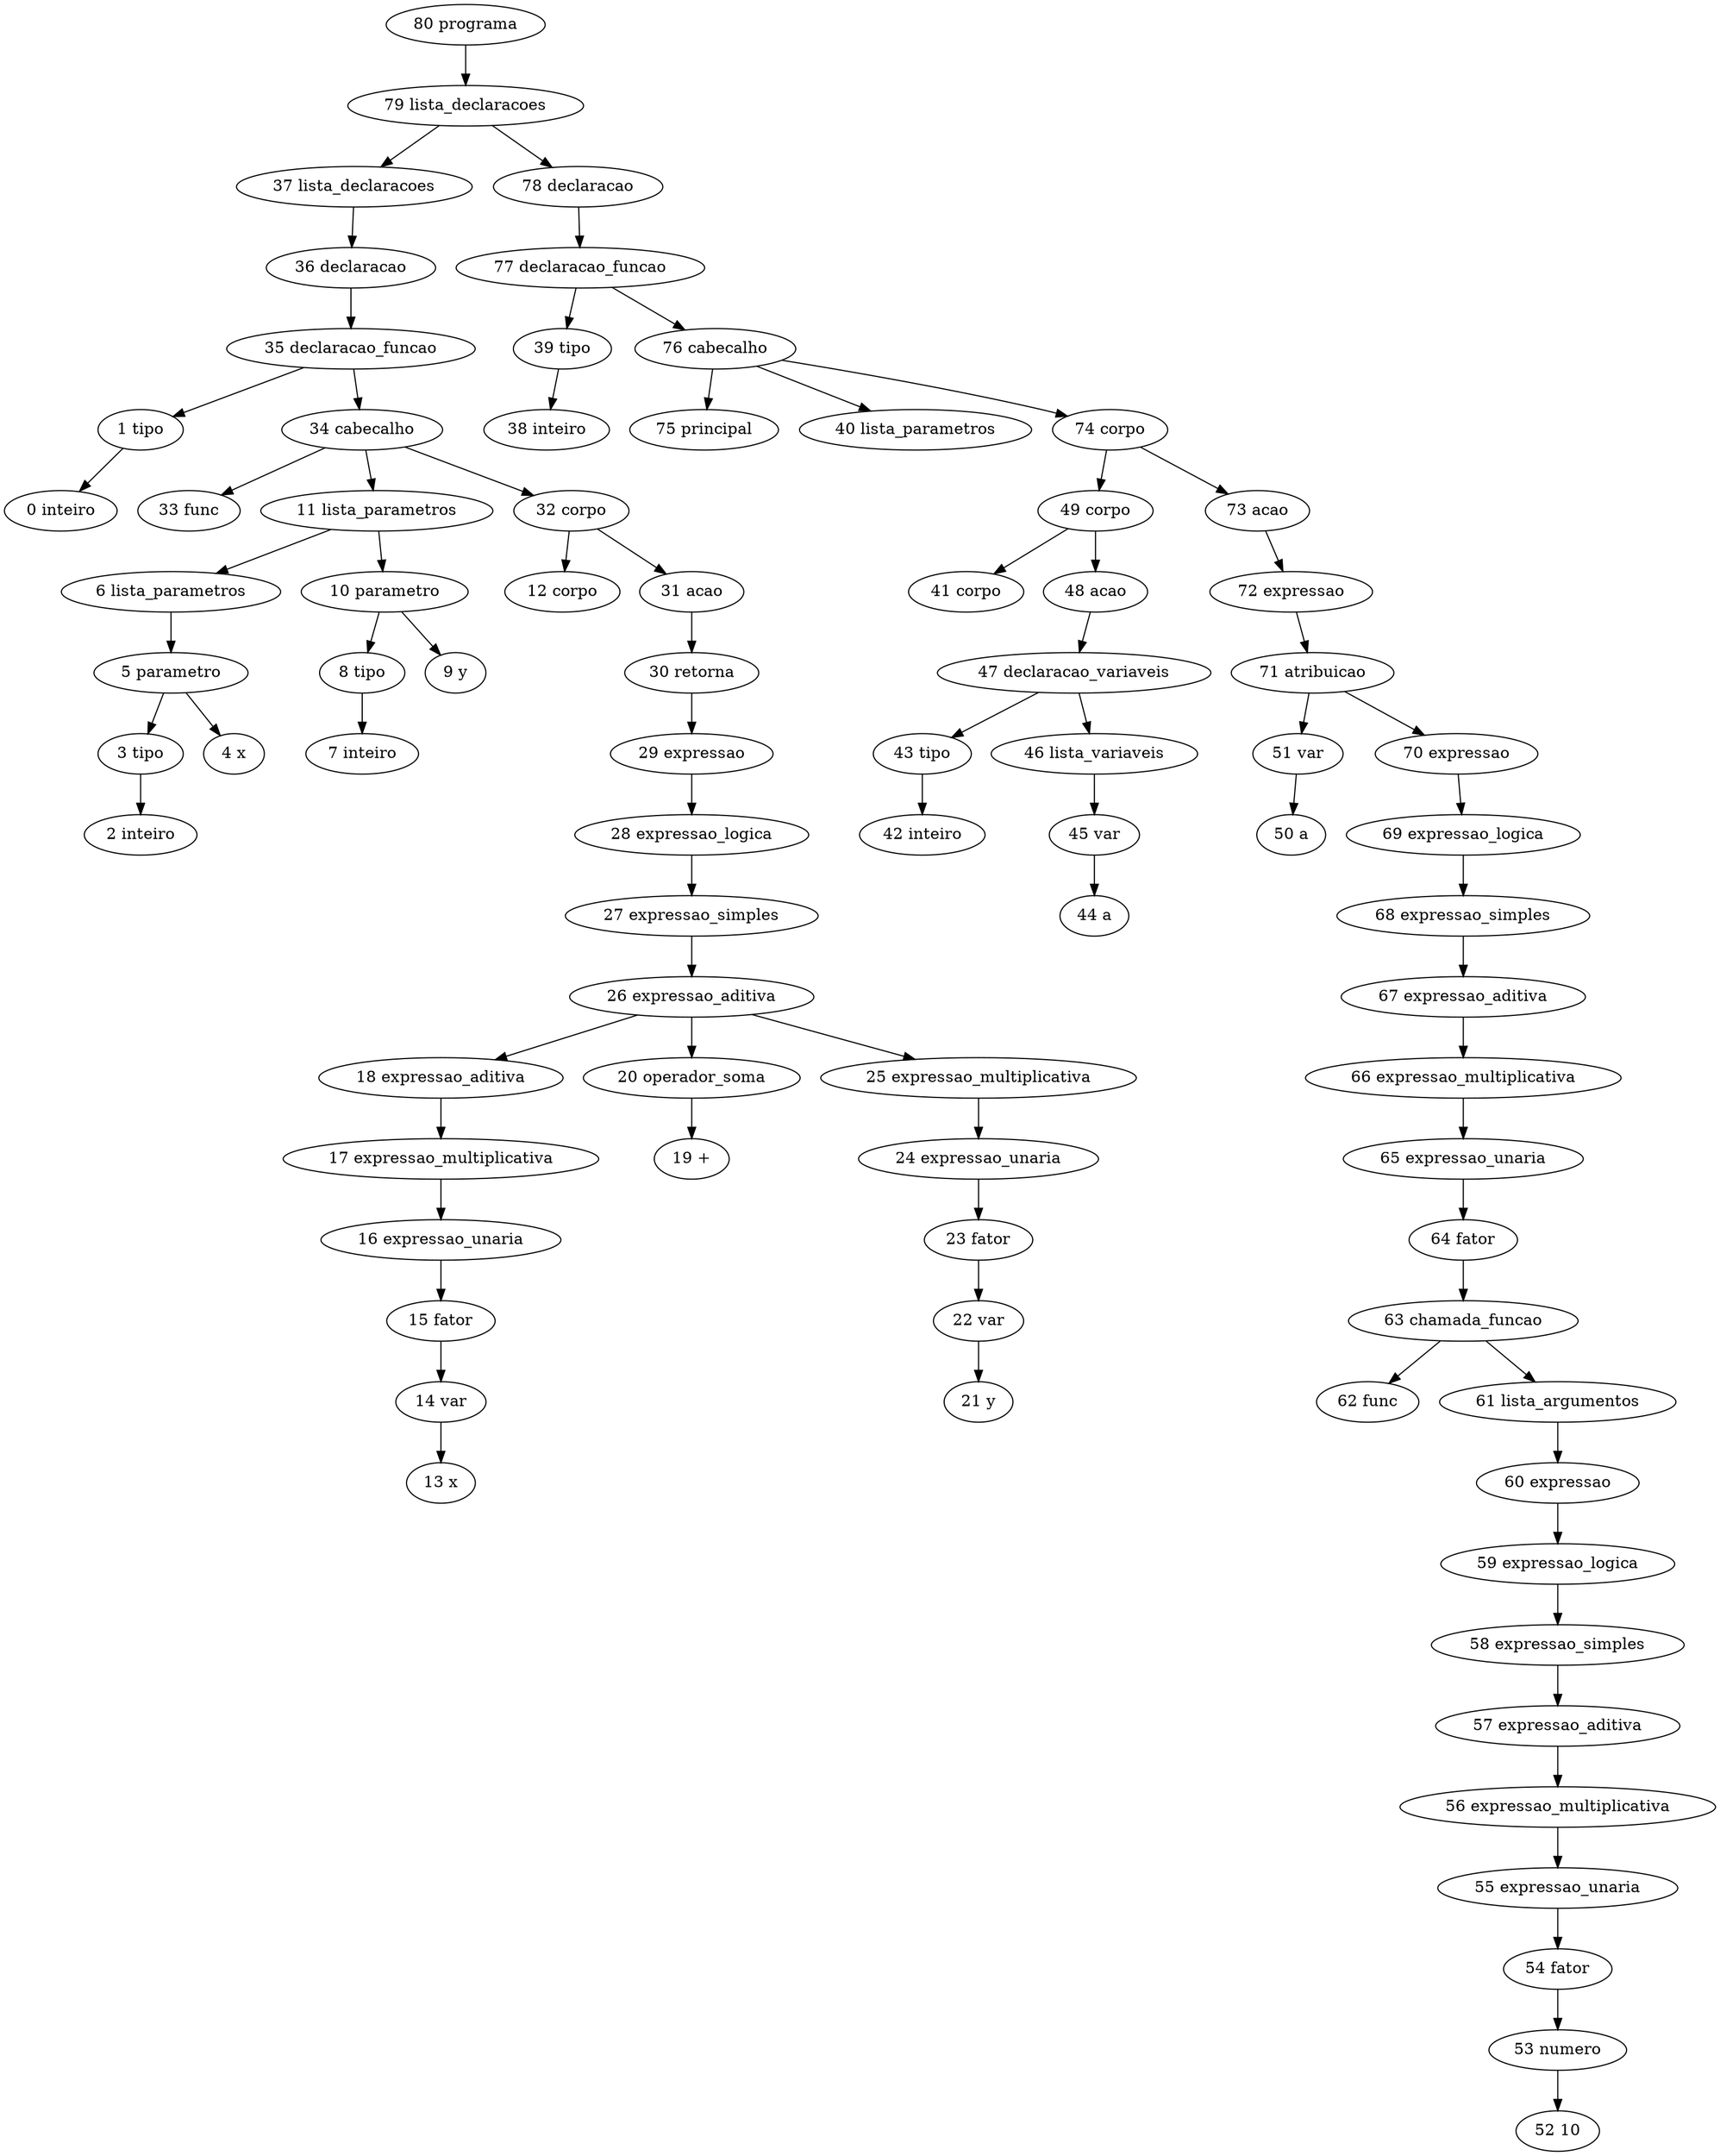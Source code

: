 // Análise sintática
digraph {
	"80 programa"
	"79 lista_declaracoes"
	"80 programa" -> "79 lista_declaracoes"
	"37 lista_declaracoes"
	"79 lista_declaracoes" -> "37 lista_declaracoes"
	"36 declaracao"
	"37 lista_declaracoes" -> "36 declaracao"
	"35 declaracao_funcao"
	"36 declaracao" -> "35 declaracao_funcao"
	"1 tipo"
	"35 declaracao_funcao" -> "1 tipo"
	"0 inteiro"
	"1 tipo" -> "0 inteiro"
	"34 cabecalho"
	"35 declaracao_funcao" -> "34 cabecalho"
	"33 func"
	"34 cabecalho" -> "33 func"
	"11 lista_parametros"
	"34 cabecalho" -> "11 lista_parametros"
	"6 lista_parametros"
	"11 lista_parametros" -> "6 lista_parametros"
	"5 parametro"
	"6 lista_parametros" -> "5 parametro"
	"3 tipo"
	"5 parametro" -> "3 tipo"
	"2 inteiro"
	"3 tipo" -> "2 inteiro"
	"4 x"
	"5 parametro" -> "4 x"
	"10 parametro"
	"11 lista_parametros" -> "10 parametro"
	"8 tipo"
	"10 parametro" -> "8 tipo"
	"7 inteiro"
	"8 tipo" -> "7 inteiro"
	"9 y"
	"10 parametro" -> "9 y"
	"32 corpo"
	"34 cabecalho" -> "32 corpo"
	"12 corpo"
	"32 corpo" -> "12 corpo"
	"31 acao"
	"32 corpo" -> "31 acao"
	"30 retorna"
	"31 acao" -> "30 retorna"
	"29 expressao"
	"30 retorna" -> "29 expressao"
	"28 expressao_logica"
	"29 expressao" -> "28 expressao_logica"
	"27 expressao_simples"
	"28 expressao_logica" -> "27 expressao_simples"
	"26 expressao_aditiva"
	"27 expressao_simples" -> "26 expressao_aditiva"
	"18 expressao_aditiva"
	"26 expressao_aditiva" -> "18 expressao_aditiva"
	"17 expressao_multiplicativa"
	"18 expressao_aditiva" -> "17 expressao_multiplicativa"
	"16 expressao_unaria"
	"17 expressao_multiplicativa" -> "16 expressao_unaria"
	"15 fator"
	"16 expressao_unaria" -> "15 fator"
	"14 var"
	"15 fator" -> "14 var"
	"13 x"
	"14 var" -> "13 x"
	"20 operador_soma"
	"26 expressao_aditiva" -> "20 operador_soma"
	"19 +"
	"20 operador_soma" -> "19 +"
	"25 expressao_multiplicativa"
	"26 expressao_aditiva" -> "25 expressao_multiplicativa"
	"24 expressao_unaria"
	"25 expressao_multiplicativa" -> "24 expressao_unaria"
	"23 fator"
	"24 expressao_unaria" -> "23 fator"
	"22 var"
	"23 fator" -> "22 var"
	"21 y"
	"22 var" -> "21 y"
	"78 declaracao"
	"79 lista_declaracoes" -> "78 declaracao"
	"77 declaracao_funcao"
	"78 declaracao" -> "77 declaracao_funcao"
	"39 tipo"
	"77 declaracao_funcao" -> "39 tipo"
	"38 inteiro"
	"39 tipo" -> "38 inteiro"
	"76 cabecalho"
	"77 declaracao_funcao" -> "76 cabecalho"
	"75 principal"
	"76 cabecalho" -> "75 principal"
	"40 lista_parametros"
	"76 cabecalho" -> "40 lista_parametros"
	"74 corpo"
	"76 cabecalho" -> "74 corpo"
	"49 corpo"
	"74 corpo" -> "49 corpo"
	"41 corpo"
	"49 corpo" -> "41 corpo"
	"48 acao"
	"49 corpo" -> "48 acao"
	"47 declaracao_variaveis"
	"48 acao" -> "47 declaracao_variaveis"
	"43 tipo"
	"47 declaracao_variaveis" -> "43 tipo"
	"42 inteiro"
	"43 tipo" -> "42 inteiro"
	"46 lista_variaveis"
	"47 declaracao_variaveis" -> "46 lista_variaveis"
	"45 var"
	"46 lista_variaveis" -> "45 var"
	"44 a"
	"45 var" -> "44 a"
	"73 acao"
	"74 corpo" -> "73 acao"
	"72 expressao"
	"73 acao" -> "72 expressao"
	"71 atribuicao"
	"72 expressao" -> "71 atribuicao"
	"51 var"
	"71 atribuicao" -> "51 var"
	"50 a"
	"51 var" -> "50 a"
	"70 expressao"
	"71 atribuicao" -> "70 expressao"
	"69 expressao_logica"
	"70 expressao" -> "69 expressao_logica"
	"68 expressao_simples"
	"69 expressao_logica" -> "68 expressao_simples"
	"67 expressao_aditiva"
	"68 expressao_simples" -> "67 expressao_aditiva"
	"66 expressao_multiplicativa"
	"67 expressao_aditiva" -> "66 expressao_multiplicativa"
	"65 expressao_unaria"
	"66 expressao_multiplicativa" -> "65 expressao_unaria"
	"64 fator"
	"65 expressao_unaria" -> "64 fator"
	"63 chamada_funcao"
	"64 fator" -> "63 chamada_funcao"
	"62 func"
	"63 chamada_funcao" -> "62 func"
	"61 lista_argumentos"
	"63 chamada_funcao" -> "61 lista_argumentos"
	"60 expressao"
	"61 lista_argumentos" -> "60 expressao"
	"59 expressao_logica"
	"60 expressao" -> "59 expressao_logica"
	"58 expressao_simples"
	"59 expressao_logica" -> "58 expressao_simples"
	"57 expressao_aditiva"
	"58 expressao_simples" -> "57 expressao_aditiva"
	"56 expressao_multiplicativa"
	"57 expressao_aditiva" -> "56 expressao_multiplicativa"
	"55 expressao_unaria"
	"56 expressao_multiplicativa" -> "55 expressao_unaria"
	"54 fator"
	"55 expressao_unaria" -> "54 fator"
	"53 numero"
	"54 fator" -> "53 numero"
	"52 10"
	"53 numero" -> "52 10"
}
